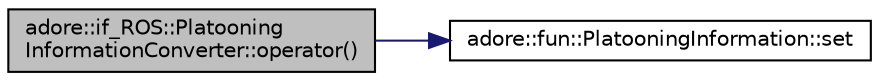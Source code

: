 digraph "adore::if_ROS::PlatooningInformationConverter::operator()"
{
 // LATEX_PDF_SIZE
  edge [fontname="Helvetica",fontsize="10",labelfontname="Helvetica",labelfontsize="10"];
  node [fontname="Helvetica",fontsize="10",shape=record];
  rankdir="LR";
  Node1 [label="adore::if_ROS::Platooning\lInformationConverter::operator()",height=0.2,width=0.4,color="black", fillcolor="grey75", style="filled", fontcolor="black",tooltip=" "];
  Node1 -> Node2 [color="midnightblue",fontsize="10",style="solid",fontname="Helvetica"];
  Node2 [label="adore::fun::PlatooningInformation::set",height=0.2,width=0.4,color="black", fillcolor="white", style="filled",URL="$classadore_1_1fun_1_1PlatooningInformation.html#a98d4b0b07262ce905ffeae834b0ccc8b",tooltip=" "];
}

